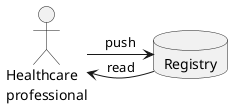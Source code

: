@startuml
actor :Healthcare\nprofessional: as HP1
database Registry as REG

HP1 -> REG : push
HP1 <- REG : read
@enduml